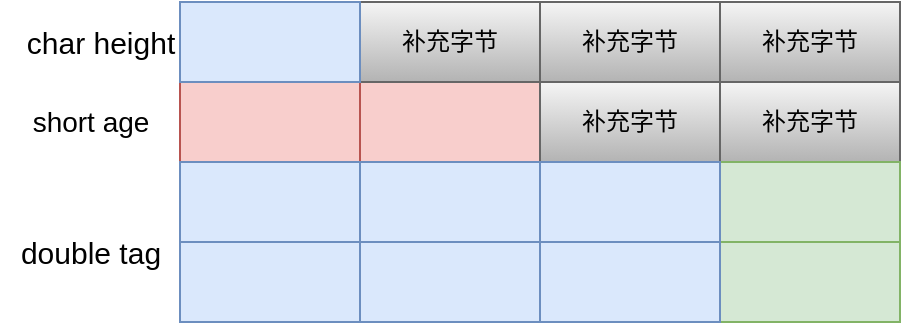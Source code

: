 <mxfile version="20.6.2" type="device"><diagram id="zeAso92ACM4Ginq4jVBB" name="第 1 页"><mxGraphModel dx="852" dy="515" grid="1" gridSize="10" guides="1" tooltips="1" connect="1" arrows="1" fold="1" page="1" pageScale="1" pageWidth="1390" pageHeight="980" math="0" shadow="0"><root><mxCell id="0"/><mxCell id="1" parent="0"/><mxCell id="dHeRiB33IHtAHJDb-alC-1" value="" style="rounded=0;whiteSpace=wrap;html=1;fillColor=#f8cecc;strokeColor=#b85450;" vertex="1" parent="1"><mxGeometry x="290" y="170" width="90" height="40" as="geometry"/></mxCell><mxCell id="dHeRiB33IHtAHJDb-alC-2" value="" style="rounded=0;whiteSpace=wrap;html=1;fillColor=#f8cecc;strokeColor=#b85450;" vertex="1" parent="1"><mxGeometry x="200" y="170" width="90" height="40" as="geometry"/></mxCell><mxCell id="dHeRiB33IHtAHJDb-alC-3" value="补充字节" style="rounded=0;whiteSpace=wrap;html=1;fillColor=#f5f5f5;strokeColor=#666666;gradientColor=#b3b3b3;" vertex="1" parent="1"><mxGeometry x="470" y="170" width="90" height="40" as="geometry"/></mxCell><mxCell id="dHeRiB33IHtAHJDb-alC-4" value="补充字节" style="rounded=0;whiteSpace=wrap;html=1;fillColor=#f5f5f5;strokeColor=#666666;gradientColor=#b3b3b3;" vertex="1" parent="1"><mxGeometry x="380" y="170" width="90" height="40" as="geometry"/></mxCell><mxCell id="dHeRiB33IHtAHJDb-alC-5" value="" style="rounded=0;whiteSpace=wrap;html=1;fillColor=#dae8fc;strokeColor=#6c8ebf;" vertex="1" parent="1"><mxGeometry x="290" y="210" width="90" height="40" as="geometry"/></mxCell><mxCell id="dHeRiB33IHtAHJDb-alC-6" value="" style="rounded=0;whiteSpace=wrap;html=1;fillColor=#dae8fc;strokeColor=#6c8ebf;" vertex="1" parent="1"><mxGeometry x="200" y="210" width="90" height="40" as="geometry"/></mxCell><mxCell id="dHeRiB33IHtAHJDb-alC-7" value="" style="rounded=0;whiteSpace=wrap;html=1;fillColor=#d5e8d4;strokeColor=#82b366;" vertex="1" parent="1"><mxGeometry x="470" y="210" width="90" height="40" as="geometry"/></mxCell><mxCell id="dHeRiB33IHtAHJDb-alC-8" value="" style="rounded=0;whiteSpace=wrap;html=1;fillColor=#dae8fc;strokeColor=#6c8ebf;" vertex="1" parent="1"><mxGeometry x="380" y="210" width="90" height="40" as="geometry"/></mxCell><mxCell id="dHeRiB33IHtAHJDb-alC-9" value="char height" style="text;html=1;align=center;verticalAlign=middle;resizable=0;points=[];autosize=1;strokeColor=none;fillColor=none;fontSize=15;" vertex="1" parent="1"><mxGeometry x="110" y="135" width="100" height="30" as="geometry"/></mxCell><mxCell id="dHeRiB33IHtAHJDb-alC-10" value="short age" style="text;html=1;align=center;verticalAlign=middle;resizable=0;points=[];autosize=1;strokeColor=none;fillColor=none;fontSize=15;" vertex="1" parent="1"><mxGeometry x="290" y="130" width="90" height="30" as="geometry"/></mxCell><mxCell id="dHeRiB33IHtAHJDb-alC-11" value="double tag" style="text;html=1;align=center;verticalAlign=middle;resizable=0;points=[];autosize=1;strokeColor=none;fillColor=none;fontSize=15;" vertex="1" parent="1"><mxGeometry x="110" y="240" width="90" height="30" as="geometry"/></mxCell><mxCell id="dHeRiB33IHtAHJDb-alC-12" value="" style="rounded=0;whiteSpace=wrap;html=1;fillColor=#dae8fc;strokeColor=#6c8ebf;" vertex="1" parent="1"><mxGeometry x="290" y="250" width="90" height="40" as="geometry"/></mxCell><mxCell id="dHeRiB33IHtAHJDb-alC-13" value="" style="rounded=0;whiteSpace=wrap;html=1;fillColor=#dae8fc;strokeColor=#6c8ebf;" vertex="1" parent="1"><mxGeometry x="200" y="250" width="90" height="40" as="geometry"/></mxCell><mxCell id="dHeRiB33IHtAHJDb-alC-14" value="" style="rounded=0;whiteSpace=wrap;html=1;fillColor=#d5e8d4;strokeColor=#82b366;" vertex="1" parent="1"><mxGeometry x="470" y="250" width="90" height="40" as="geometry"/></mxCell><mxCell id="dHeRiB33IHtAHJDb-alC-15" value="" style="rounded=0;whiteSpace=wrap;html=1;fillColor=#dae8fc;strokeColor=#6c8ebf;" vertex="1" parent="1"><mxGeometry x="380" y="250" width="90" height="40" as="geometry"/></mxCell><mxCell id="dHeRiB33IHtAHJDb-alC-16" value="补充字节" style="rounded=0;whiteSpace=wrap;html=1;fillColor=#f5f5f5;strokeColor=#666666;gradientColor=#b3b3b3;" vertex="1" parent="1"><mxGeometry x="290" y="130" width="90" height="40" as="geometry"/></mxCell><mxCell id="dHeRiB33IHtAHJDb-alC-17" value="" style="rounded=0;whiteSpace=wrap;html=1;fillColor=#dae8fc;strokeColor=#6c8ebf;" vertex="1" parent="1"><mxGeometry x="200" y="130" width="90" height="40" as="geometry"/></mxCell><mxCell id="dHeRiB33IHtAHJDb-alC-18" value="补充字节" style="rounded=0;whiteSpace=wrap;html=1;fillColor=#f5f5f5;strokeColor=#666666;gradientColor=#b3b3b3;" vertex="1" parent="1"><mxGeometry x="470" y="130" width="90" height="40" as="geometry"/></mxCell><mxCell id="dHeRiB33IHtAHJDb-alC-19" value="补充字节" style="rounded=0;whiteSpace=wrap;html=1;fillColor=#f5f5f5;strokeColor=#666666;gradientColor=#b3b3b3;" vertex="1" parent="1"><mxGeometry x="380" y="130" width="90" height="40" as="geometry"/></mxCell><mxCell id="dHeRiB33IHtAHJDb-alC-21" value="short age" style="text;html=1;align=center;verticalAlign=middle;resizable=0;points=[];autosize=1;strokeColor=none;fillColor=none;fontSize=14;" vertex="1" parent="1"><mxGeometry x="115" y="175" width="80" height="30" as="geometry"/></mxCell></root></mxGraphModel></diagram></mxfile>